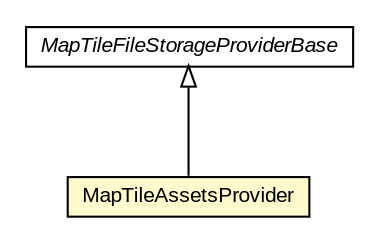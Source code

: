 #!/usr/local/bin/dot
#
# Class diagram 
# Generated by UMLGraph version R5_6-24-gf6e263 (http://www.umlgraph.org/)
#

digraph G {
	edge [fontname="arial",fontsize=10,labelfontname="arial",labelfontsize=10];
	node [fontname="arial",fontsize=10,shape=plaintext];
	nodesep=0.25;
	ranksep=0.5;
	// org.osmdroid.tileprovider.modules.MapTileAssetsProvider
	c158725 [label=<<table title="org.osmdroid.tileprovider.modules.MapTileAssetsProvider" border="0" cellborder="1" cellspacing="0" cellpadding="2" port="p" bgcolor="lemonChiffon" href="./MapTileAssetsProvider.html">
		<tr><td><table border="0" cellspacing="0" cellpadding="1">
<tr><td align="center" balign="center"> MapTileAssetsProvider </td></tr>
		</table></td></tr>
		</table>>, URL="./MapTileAssetsProvider.html", fontname="arial", fontcolor="black", fontsize=10.0];
	// org.osmdroid.tileprovider.modules.MapTileFileStorageProviderBase
	c158731 [label=<<table title="org.osmdroid.tileprovider.modules.MapTileFileStorageProviderBase" border="0" cellborder="1" cellspacing="0" cellpadding="2" port="p" href="./MapTileFileStorageProviderBase.html">
		<tr><td><table border="0" cellspacing="0" cellpadding="1">
<tr><td align="center" balign="center"><font face="arial italic"> MapTileFileStorageProviderBase </font></td></tr>
		</table></td></tr>
		</table>>, URL="./MapTileFileStorageProviderBase.html", fontname="arial", fontcolor="black", fontsize=10.0];
	//org.osmdroid.tileprovider.modules.MapTileAssetsProvider extends org.osmdroid.tileprovider.modules.MapTileFileStorageProviderBase
	c158731:p -> c158725:p [dir=back,arrowtail=empty];
}


